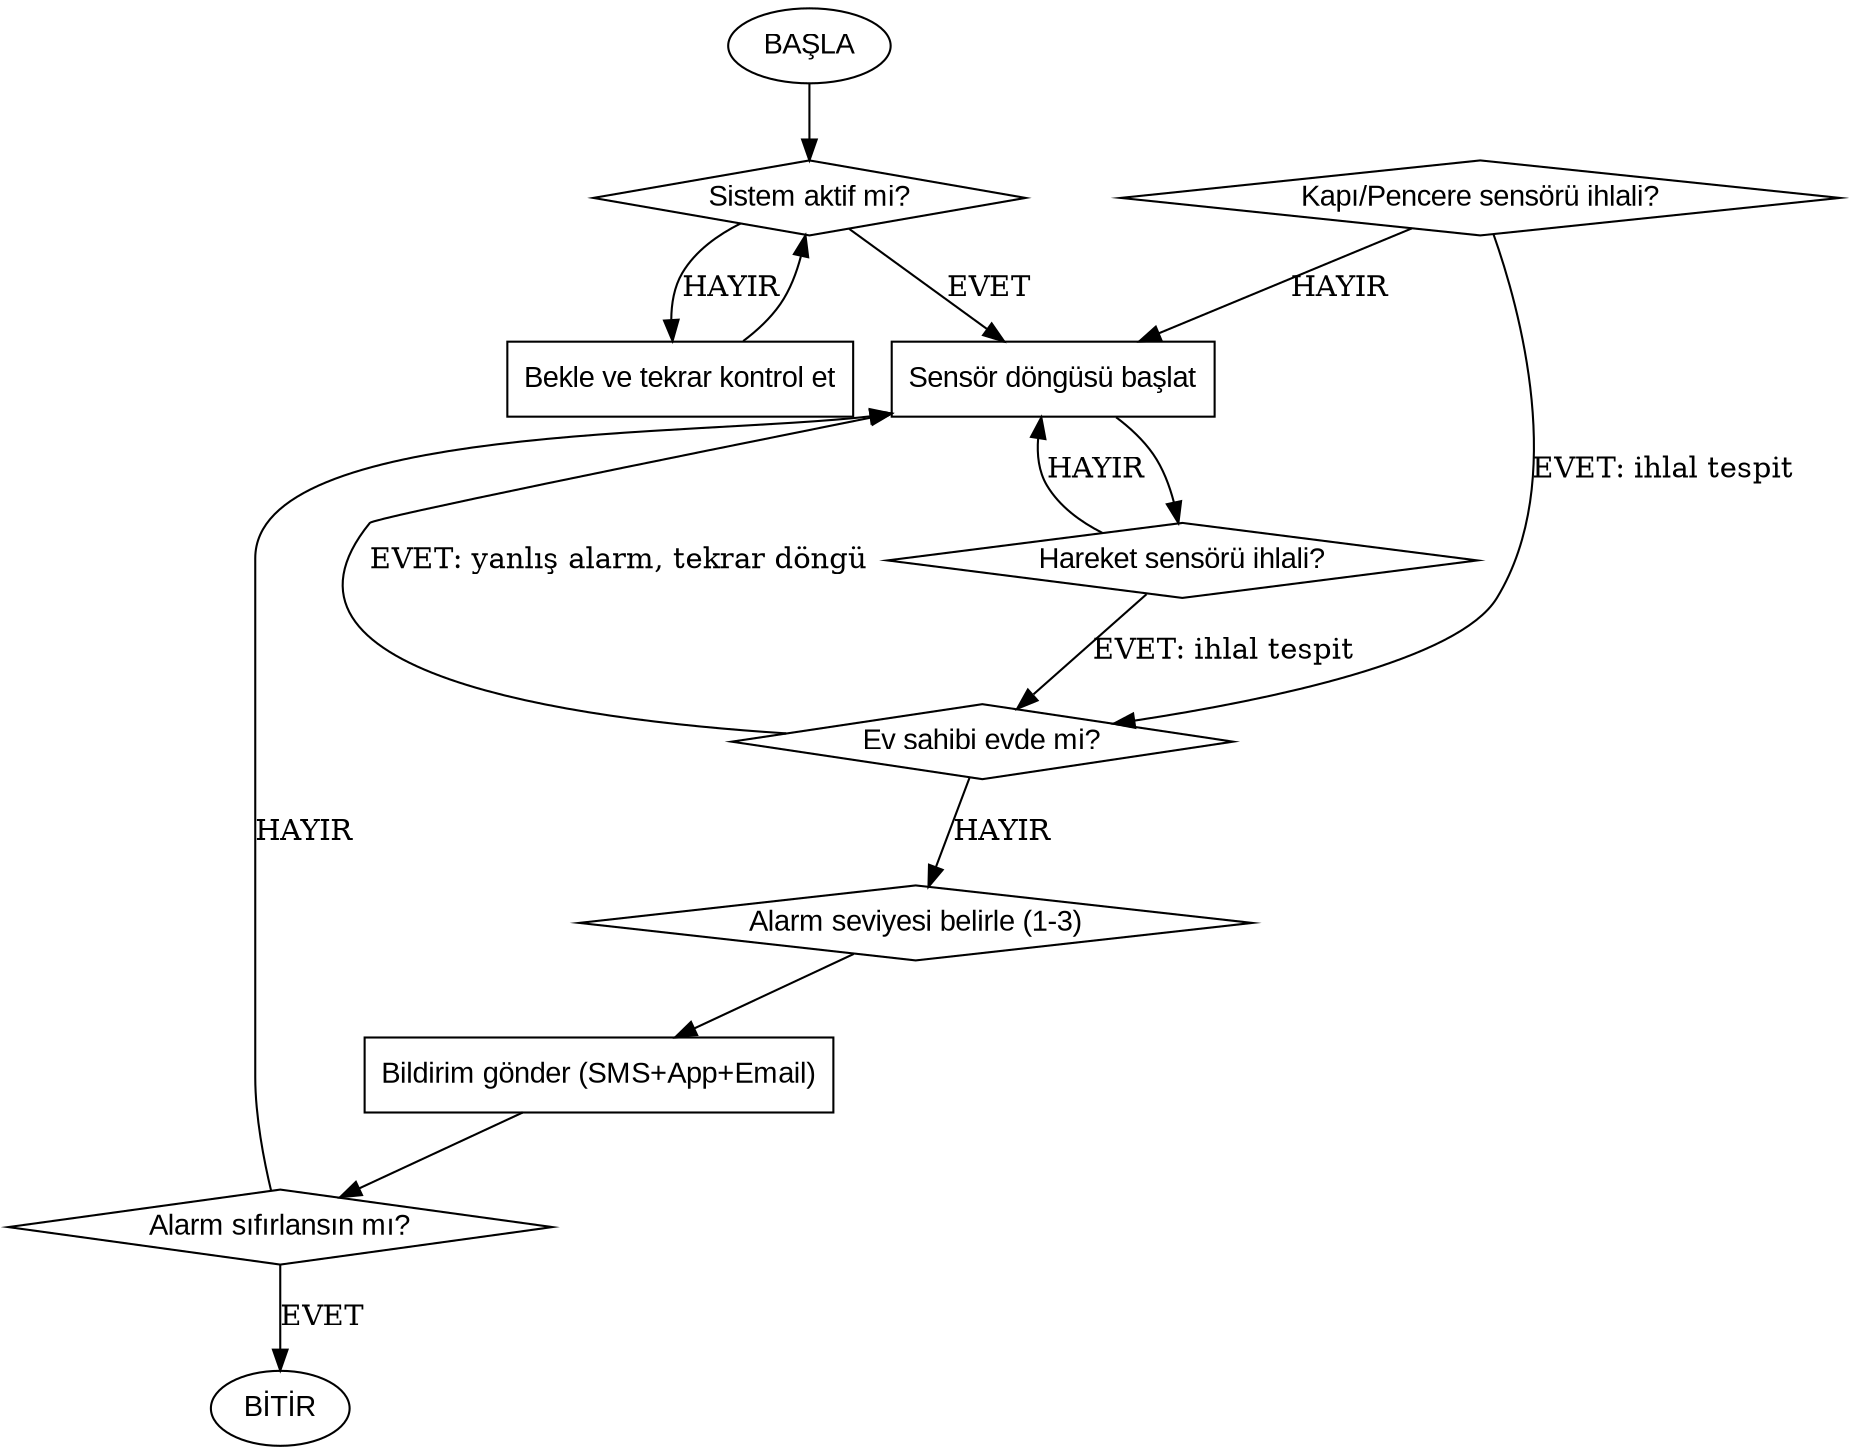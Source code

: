 digraph AkilliEvGuvenlik {
    rankdir=TB;
    node [fontname="Arial"];

    start [shape=oval, label="BAŞLA"];
    sistem_aktif [shape=diamond, label="Sistem aktif mi?"];
    bekle_tekrar [shape=box, label="Bekle ve tekrar kontrol et"];

    sensor_dongu [shape=box, label="Sensör döngüsü başlat"];
    hareket_sens [shape=diamond, label="Hareket sensörü ihlali?"];
    kapi_pencere_sens [shape=diamond, label="Kapı/Pencere sensörü ihlali?"];
    ev_sahibi [shape=diamond, label="Ev sahibi evde mi?"];
    alarm_seviyesi [shape=diamond, label="Alarm seviyesi belirle (1-3)"];
    bildirim [shape=box, label="Bildirim gönder (SMS+App+Email)"];
    alarm_sifir [shape=diamond, label="Alarm sıfırlansın mı?"];
    
    bitir [shape=oval, label="BİTİR"];

    // Oklar
    start -> sistem_aktif;
    sistem_aktif -> sensor_dongu [label="EVET"];
    sistem_aktif -> bekle_tekrar [label="HAYIR"];
    bekle_tekrar -> sistem_aktif;

    sensor_dongu -> hareket_sens;
    hareket_sens -> ev_sahibi [label="EVET: ihlal tespit"];
    hareket_sens -> sensor_dongu [label="HAYIR"];

    kapi_pencere_sens -> ev_sahibi [label="EVET: ihlal tespit"];
    kapi_pencere_sens -> sensor_dongu [label="HAYIR"];

    ev_sahibi -> sensor_dongu [label="EVET: yanlış alarm, tekrar döngü"];
    ev_sahibi -> alarm_seviyesi [label="HAYIR"];

    alarm_seviyesi -> bildirim;
    bildirim -> alarm_sifir;
    alarm_sifir -> sensor_dongu [label="HAYIR"];
    alarm_sifir -> bitir [label="EVET"];
}
